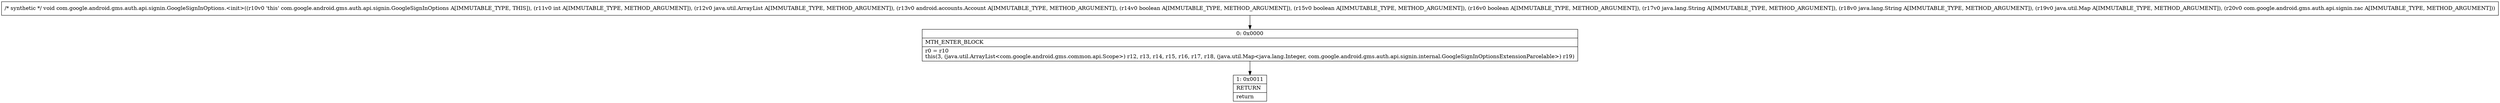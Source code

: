 digraph "CFG forcom.google.android.gms.auth.api.signin.GoogleSignInOptions.\<init\>(ILjava\/util\/ArrayList;Landroid\/accounts\/Account;ZZZLjava\/lang\/String;Ljava\/lang\/String;Ljava\/util\/Map;Lcom\/google\/android\/gms\/auth\/api\/signin\/zac;)V" {
Node_0 [shape=record,label="{0\:\ 0x0000|MTH_ENTER_BLOCK\l|r0 = r10\lthis(3, (java.util.ArrayList\<com.google.android.gms.common.api.Scope\>) r12, r13, r14, r15, r16, r17, r18, (java.util.Map\<java.lang.Integer, com.google.android.gms.auth.api.signin.internal.GoogleSignInOptionsExtensionParcelable\>) r19)\l}"];
Node_1 [shape=record,label="{1\:\ 0x0011|RETURN\l|return\l}"];
MethodNode[shape=record,label="{\/* synthetic *\/ void com.google.android.gms.auth.api.signin.GoogleSignInOptions.\<init\>((r10v0 'this' com.google.android.gms.auth.api.signin.GoogleSignInOptions A[IMMUTABLE_TYPE, THIS]), (r11v0 int A[IMMUTABLE_TYPE, METHOD_ARGUMENT]), (r12v0 java.util.ArrayList A[IMMUTABLE_TYPE, METHOD_ARGUMENT]), (r13v0 android.accounts.Account A[IMMUTABLE_TYPE, METHOD_ARGUMENT]), (r14v0 boolean A[IMMUTABLE_TYPE, METHOD_ARGUMENT]), (r15v0 boolean A[IMMUTABLE_TYPE, METHOD_ARGUMENT]), (r16v0 boolean A[IMMUTABLE_TYPE, METHOD_ARGUMENT]), (r17v0 java.lang.String A[IMMUTABLE_TYPE, METHOD_ARGUMENT]), (r18v0 java.lang.String A[IMMUTABLE_TYPE, METHOD_ARGUMENT]), (r19v0 java.util.Map A[IMMUTABLE_TYPE, METHOD_ARGUMENT]), (r20v0 com.google.android.gms.auth.api.signin.zac A[IMMUTABLE_TYPE, METHOD_ARGUMENT])) }"];
MethodNode -> Node_0;
Node_0 -> Node_1;
}

